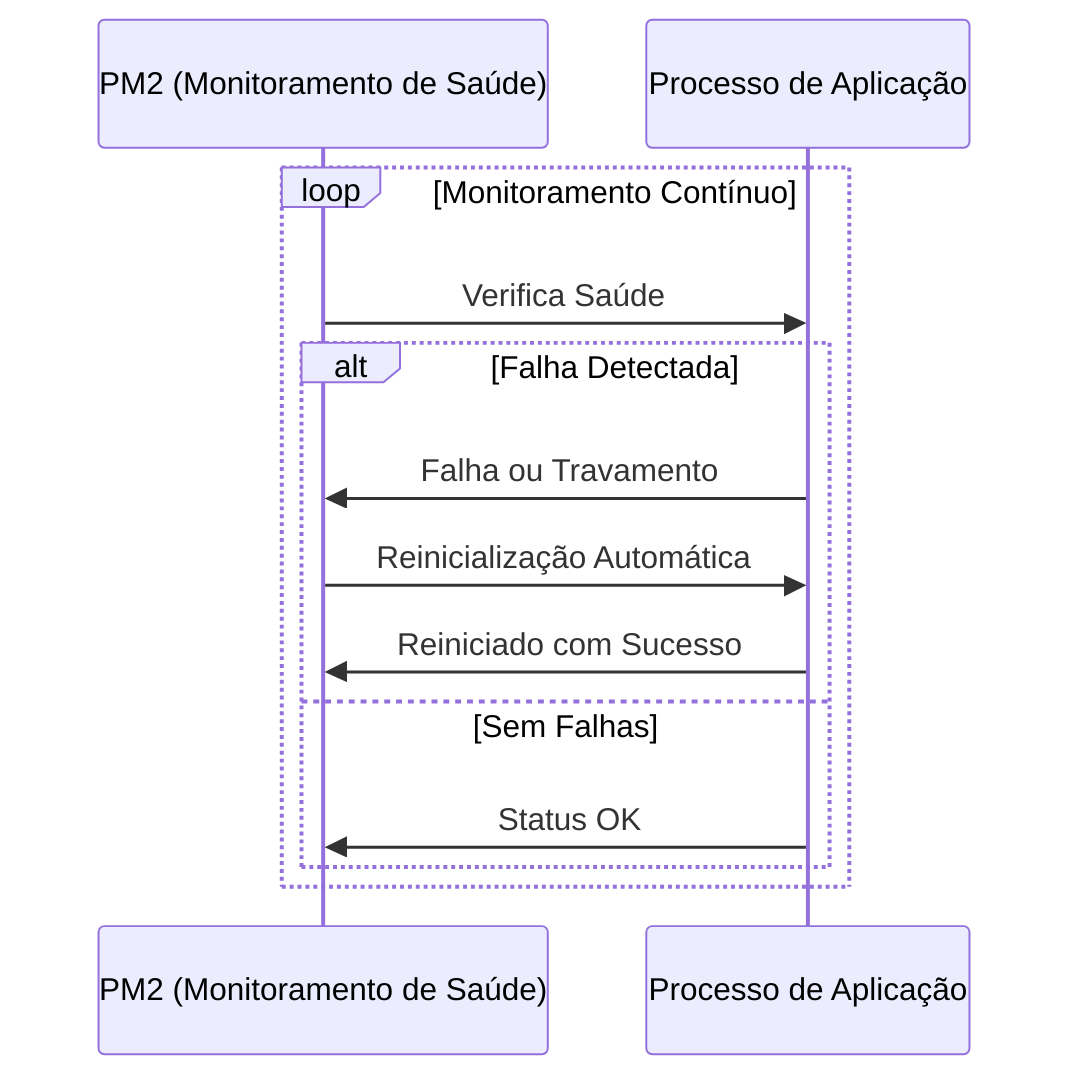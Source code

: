 sequenceDiagram
    participant PM2 as PM2 (Monitoramento de Saúde)
    participant App as Processo de Aplicação

    loop Monitoramento Contínuo
        PM2->>App: Verifica Saúde
        alt Falha Detectada
            App->>PM2: Falha ou Travamento
            PM2->>App: Reinicialização Automática
            App->>PM2: Reiniciado com Sucesso
        else Sem Falhas
            App->>PM2: Status OK
        end
    end